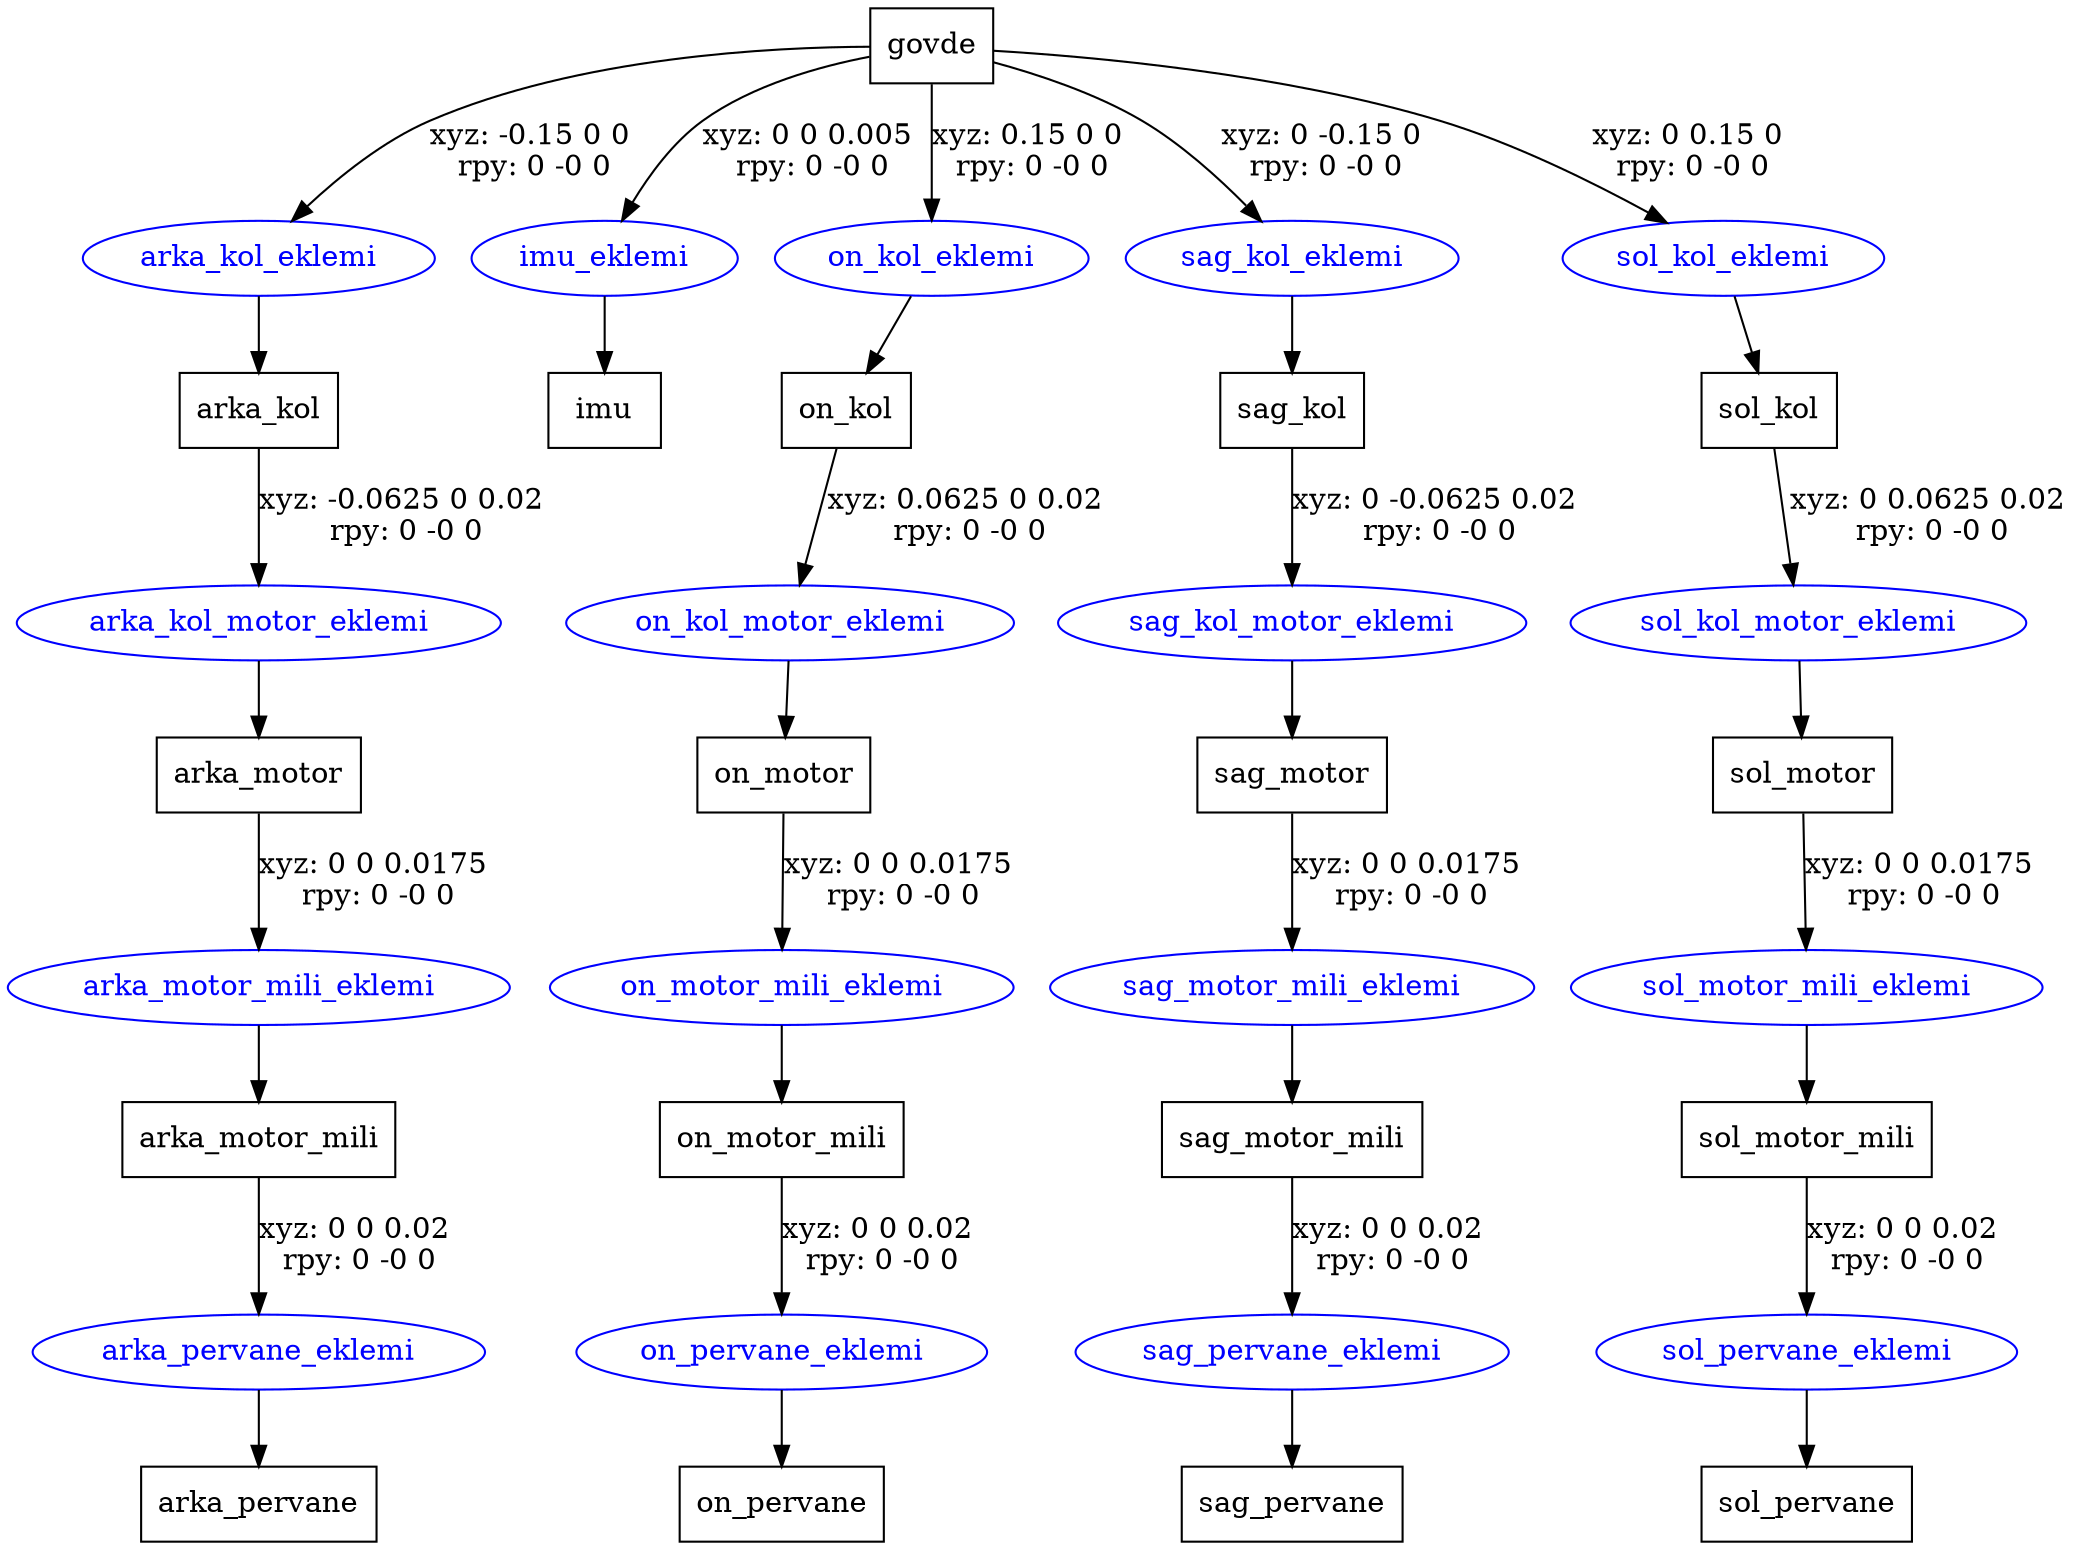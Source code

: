 digraph G {
node [shape=box];
"govde" [label="govde"];
"arka_kol" [label="arka_kol"];
"arka_motor" [label="arka_motor"];
"arka_motor_mili" [label="arka_motor_mili"];
"arka_pervane" [label="arka_pervane"];
"imu" [label="imu"];
"on_kol" [label="on_kol"];
"on_motor" [label="on_motor"];
"on_motor_mili" [label="on_motor_mili"];
"on_pervane" [label="on_pervane"];
"sag_kol" [label="sag_kol"];
"sag_motor" [label="sag_motor"];
"sag_motor_mili" [label="sag_motor_mili"];
"sag_pervane" [label="sag_pervane"];
"sol_kol" [label="sol_kol"];
"sol_motor" [label="sol_motor"];
"sol_motor_mili" [label="sol_motor_mili"];
"sol_pervane" [label="sol_pervane"];
node [shape=ellipse, color=blue, fontcolor=blue];
"govde" -> "arka_kol_eklemi" [label="xyz: -0.15 0 0 \nrpy: 0 -0 0"]
"arka_kol_eklemi" -> "arka_kol"
"arka_kol" -> "arka_kol_motor_eklemi" [label="xyz: -0.0625 0 0.02 \nrpy: 0 -0 0"]
"arka_kol_motor_eklemi" -> "arka_motor"
"arka_motor" -> "arka_motor_mili_eklemi" [label="xyz: 0 0 0.0175 \nrpy: 0 -0 0"]
"arka_motor_mili_eklemi" -> "arka_motor_mili"
"arka_motor_mili" -> "arka_pervane_eklemi" [label="xyz: 0 0 0.02 \nrpy: 0 -0 0"]
"arka_pervane_eklemi" -> "arka_pervane"
"govde" -> "imu_eklemi" [label="xyz: 0 0 0.005 \nrpy: 0 -0 0"]
"imu_eklemi" -> "imu"
"govde" -> "on_kol_eklemi" [label="xyz: 0.15 0 0 \nrpy: 0 -0 0"]
"on_kol_eklemi" -> "on_kol"
"on_kol" -> "on_kol_motor_eklemi" [label="xyz: 0.0625 0 0.02 \nrpy: 0 -0 0"]
"on_kol_motor_eklemi" -> "on_motor"
"on_motor" -> "on_motor_mili_eklemi" [label="xyz: 0 0 0.0175 \nrpy: 0 -0 0"]
"on_motor_mili_eklemi" -> "on_motor_mili"
"on_motor_mili" -> "on_pervane_eklemi" [label="xyz: 0 0 0.02 \nrpy: 0 -0 0"]
"on_pervane_eklemi" -> "on_pervane"
"govde" -> "sag_kol_eklemi" [label="xyz: 0 -0.15 0 \nrpy: 0 -0 0"]
"sag_kol_eklemi" -> "sag_kol"
"sag_kol" -> "sag_kol_motor_eklemi" [label="xyz: 0 -0.0625 0.02 \nrpy: 0 -0 0"]
"sag_kol_motor_eklemi" -> "sag_motor"
"sag_motor" -> "sag_motor_mili_eklemi" [label="xyz: 0 0 0.0175 \nrpy: 0 -0 0"]
"sag_motor_mili_eklemi" -> "sag_motor_mili"
"sag_motor_mili" -> "sag_pervane_eklemi" [label="xyz: 0 0 0.02 \nrpy: 0 -0 0"]
"sag_pervane_eklemi" -> "sag_pervane"
"govde" -> "sol_kol_eklemi" [label="xyz: 0 0.15 0 \nrpy: 0 -0 0"]
"sol_kol_eklemi" -> "sol_kol"
"sol_kol" -> "sol_kol_motor_eklemi" [label="xyz: 0 0.0625 0.02 \nrpy: 0 -0 0"]
"sol_kol_motor_eklemi" -> "sol_motor"
"sol_motor" -> "sol_motor_mili_eklemi" [label="xyz: 0 0 0.0175 \nrpy: 0 -0 0"]
"sol_motor_mili_eklemi" -> "sol_motor_mili"
"sol_motor_mili" -> "sol_pervane_eklemi" [label="xyz: 0 0 0.02 \nrpy: 0 -0 0"]
"sol_pervane_eklemi" -> "sol_pervane"
}

